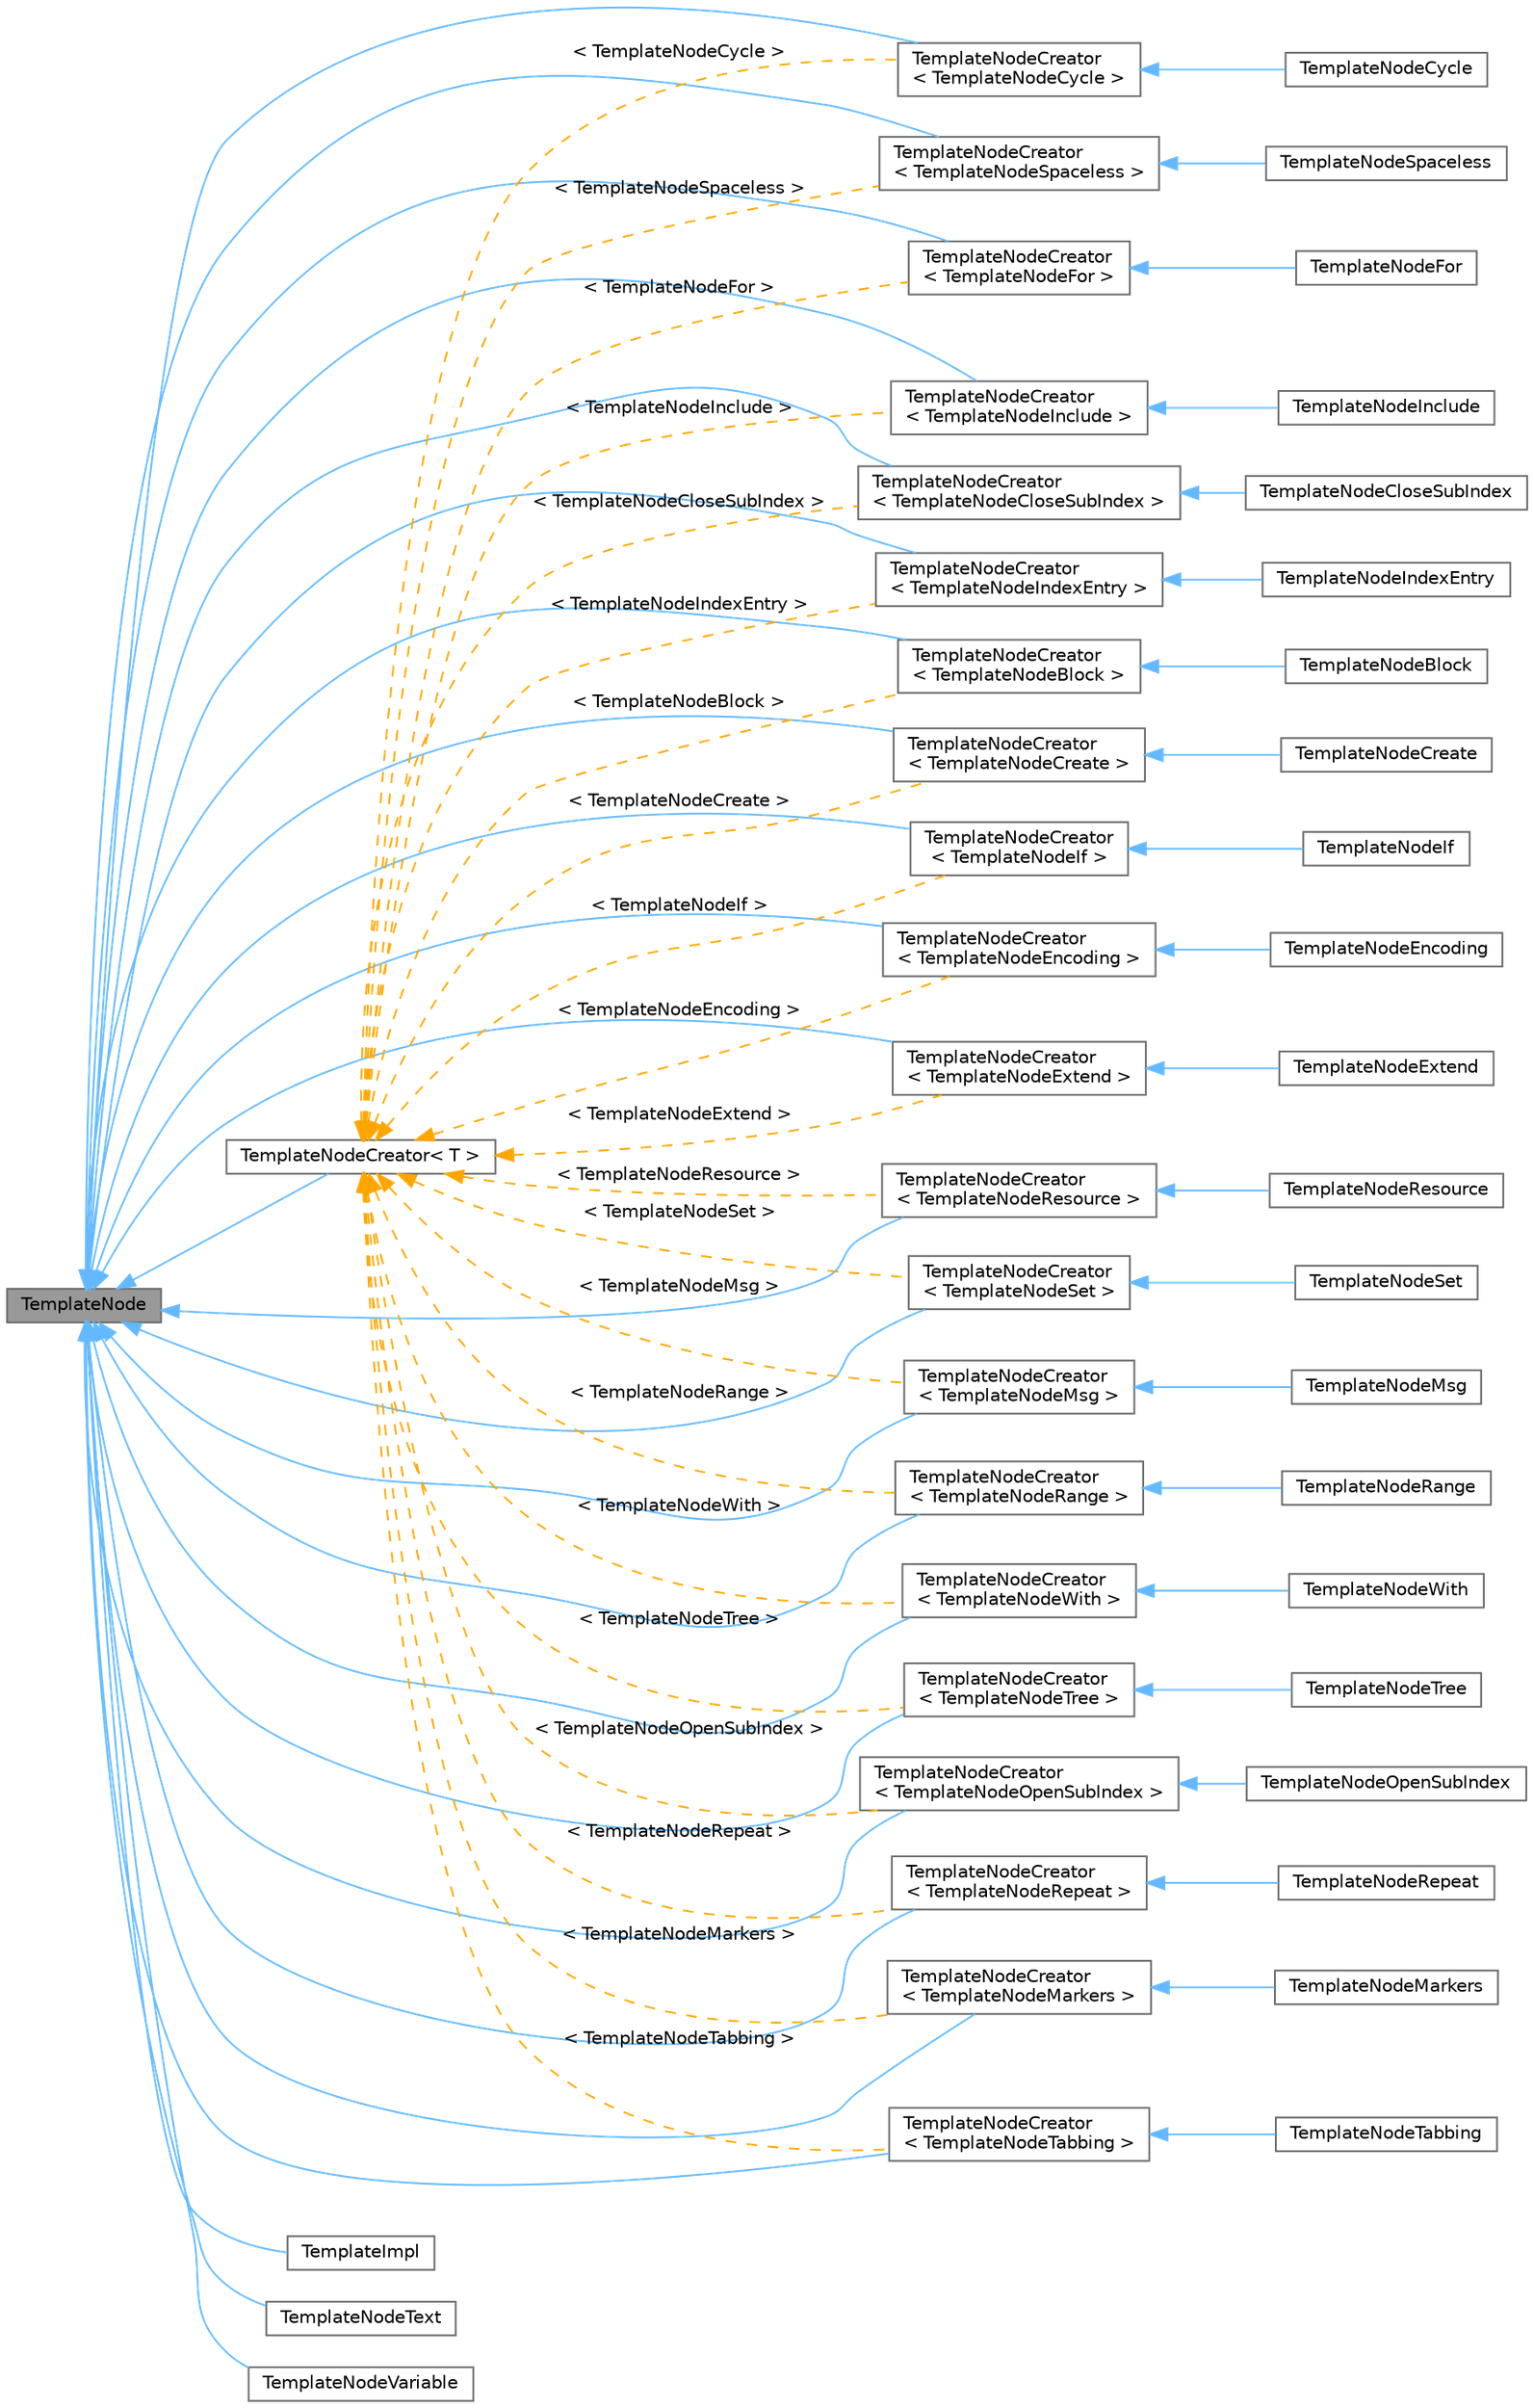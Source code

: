 digraph "TemplateNode"
{
 // INTERACTIVE_SVG=YES
 // LATEX_PDF_SIZE
  bgcolor="transparent";
  edge [fontname=Helvetica,fontsize=10,labelfontname=Helvetica,labelfontsize=10];
  node [fontname=Helvetica,fontsize=10,shape=box,height=0.2,width=0.4];
  rankdir="LR";
  Node1 [label="TemplateNode",height=0.2,width=0.4,color="gray40", fillcolor="grey60", style="filled", fontcolor="black",tooltip="Base class of all nodes in a template's AST."];
  Node1 -> Node2 [dir="back",color="steelblue1",style="solid"];
  Node2 [label="TemplateNodeCreator\l\< TemplateNodeBlock \>",height=0.2,width=0.4,color="gray40", fillcolor="white", style="filled",URL="$d8/d78/class_template_node_creator.html",tooltip=" "];
  Node2 -> Node3 [dir="back",color="steelblue1",style="solid"];
  Node3 [label="TemplateNodeBlock",height=0.2,width=0.4,color="gray40", fillcolor="white", style="filled",URL="$d2/de0/class_template_node_block.html",tooltip="Class representing a 'block' tag in a template."];
  Node1 -> Node4 [dir="back",color="steelblue1",style="solid"];
  Node4 [label="TemplateNodeCreator\l\< TemplateNodeCloseSubIndex \>",height=0.2,width=0.4,color="gray40", fillcolor="white", style="filled",URL="$d8/d78/class_template_node_creator.html",tooltip=" "];
  Node4 -> Node5 [dir="back",color="steelblue1",style="solid"];
  Node5 [label="TemplateNodeCloseSubIndex",height=0.2,width=0.4,color="gray40", fillcolor="white", style="filled",URL="$dd/dff/class_template_node_close_sub_index.html",tooltip="Class representing an 'closesubindex' tag in a template."];
  Node1 -> Node6 [dir="back",color="steelblue1",style="solid"];
  Node6 [label="TemplateNodeCreator\l\< TemplateNodeCreate \>",height=0.2,width=0.4,color="gray40", fillcolor="white", style="filled",URL="$d8/d78/class_template_node_creator.html",tooltip=" "];
  Node6 -> Node7 [dir="back",color="steelblue1",style="solid"];
  Node7 [label="TemplateNodeCreate",height=0.2,width=0.4,color="gray40", fillcolor="white", style="filled",URL="$d5/dcd/class_template_node_create.html",tooltip="Class representing an 'create' tag in a template."];
  Node1 -> Node8 [dir="back",color="steelblue1",style="solid"];
  Node8 [label="TemplateNodeCreator\l\< TemplateNodeCycle \>",height=0.2,width=0.4,color="gray40", fillcolor="white", style="filled",URL="$d8/d78/class_template_node_creator.html",tooltip=" "];
  Node8 -> Node9 [dir="back",color="steelblue1",style="solid"];
  Node9 [label="TemplateNodeCycle",height=0.2,width=0.4,color="gray40", fillcolor="white", style="filled",URL="$d3/d37/class_template_node_cycle.html",tooltip="Class representing an 'cycle' tag in a template."];
  Node1 -> Node10 [dir="back",color="steelblue1",style="solid"];
  Node10 [label="TemplateNodeCreator\l\< TemplateNodeEncoding \>",height=0.2,width=0.4,color="gray40", fillcolor="white", style="filled",URL="$d8/d78/class_template_node_creator.html",tooltip=" "];
  Node10 -> Node11 [dir="back",color="steelblue1",style="solid"];
  Node11 [label="TemplateNodeEncoding",height=0.2,width=0.4,color="gray40", fillcolor="white", style="filled",URL="$d3/d38/class_template_node_encoding.html",tooltip="Class representing the 'encoding' tag in a template."];
  Node1 -> Node12 [dir="back",color="steelblue1",style="solid"];
  Node12 [label="TemplateNodeCreator\l\< TemplateNodeExtend \>",height=0.2,width=0.4,color="gray40", fillcolor="white", style="filled",URL="$d8/d78/class_template_node_creator.html",tooltip=" "];
  Node12 -> Node13 [dir="back",color="steelblue1",style="solid"];
  Node13 [label="TemplateNodeExtend",height=0.2,width=0.4,color="gray40", fillcolor="white", style="filled",URL="$d0/d21/class_template_node_extend.html",tooltip="Class representing a 'extend' tag in a template."];
  Node1 -> Node14 [dir="back",color="steelblue1",style="solid"];
  Node14 [label="TemplateNodeCreator\l\< TemplateNodeFor \>",height=0.2,width=0.4,color="gray40", fillcolor="white", style="filled",URL="$d8/d78/class_template_node_creator.html",tooltip=" "];
  Node14 -> Node15 [dir="back",color="steelblue1",style="solid"];
  Node15 [label="TemplateNodeFor",height=0.2,width=0.4,color="gray40", fillcolor="white", style="filled",URL="$d5/da1/class_template_node_for.html",tooltip="Class representing a 'for' tag in a template."];
  Node1 -> Node16 [dir="back",color="steelblue1",style="solid"];
  Node16 [label="TemplateNodeCreator\l\< TemplateNodeIf \>",height=0.2,width=0.4,color="gray40", fillcolor="white", style="filled",URL="$d8/d78/class_template_node_creator.html",tooltip=" "];
  Node16 -> Node17 [dir="back",color="steelblue1",style="solid"];
  Node17 [label="TemplateNodeIf",height=0.2,width=0.4,color="gray40", fillcolor="white", style="filled",URL="$d8/d38/class_template_node_if.html",tooltip="Class representing an 'if' tag in a template."];
  Node1 -> Node18 [dir="back",color="steelblue1",style="solid"];
  Node18 [label="TemplateNodeCreator\l\< TemplateNodeInclude \>",height=0.2,width=0.4,color="gray40", fillcolor="white", style="filled",URL="$d8/d78/class_template_node_creator.html",tooltip=" "];
  Node18 -> Node19 [dir="back",color="steelblue1",style="solid"];
  Node19 [label="TemplateNodeInclude",height=0.2,width=0.4,color="gray40", fillcolor="white", style="filled",URL="$da/d4b/class_template_node_include.html",tooltip="Class representing an 'include' tag in a template."];
  Node1 -> Node20 [dir="back",color="steelblue1",style="solid"];
  Node20 [label="TemplateNodeCreator\l\< TemplateNodeIndexEntry \>",height=0.2,width=0.4,color="gray40", fillcolor="white", style="filled",URL="$d8/d78/class_template_node_creator.html",tooltip=" "];
  Node20 -> Node21 [dir="back",color="steelblue1",style="solid"];
  Node21 [label="TemplateNodeIndexEntry",height=0.2,width=0.4,color="gray40", fillcolor="white", style="filled",URL="$da/ddd/class_template_node_index_entry.html",tooltip="Class representing an 'indexentry' tag in a template."];
  Node1 -> Node22 [dir="back",color="steelblue1",style="solid"];
  Node22 [label="TemplateNodeCreator\l\< TemplateNodeMarkers \>",height=0.2,width=0.4,color="gray40", fillcolor="white", style="filled",URL="$d8/d78/class_template_node_creator.html",tooltip=" "];
  Node22 -> Node23 [dir="back",color="steelblue1",style="solid"];
  Node23 [label="TemplateNodeMarkers",height=0.2,width=0.4,color="gray40", fillcolor="white", style="filled",URL="$d9/d8f/class_template_node_markers.html",tooltip="Class representing an 'markers' tag in a template."];
  Node1 -> Node24 [dir="back",color="steelblue1",style="solid"];
  Node24 [label="TemplateNodeCreator\l\< TemplateNodeMsg \>",height=0.2,width=0.4,color="gray40", fillcolor="white", style="filled",URL="$d8/d78/class_template_node_creator.html",tooltip=" "];
  Node24 -> Node25 [dir="back",color="steelblue1",style="solid"];
  Node25 [label="TemplateNodeMsg",height=0.2,width=0.4,color="gray40", fillcolor="white", style="filled",URL="$d4/d50/class_template_node_msg.html",tooltip="Class representing an 'markers' tag in a template."];
  Node1 -> Node26 [dir="back",color="steelblue1",style="solid"];
  Node26 [label="TemplateNodeCreator\l\< TemplateNodeOpenSubIndex \>",height=0.2,width=0.4,color="gray40", fillcolor="white", style="filled",URL="$d8/d78/class_template_node_creator.html",tooltip=" "];
  Node26 -> Node27 [dir="back",color="steelblue1",style="solid"];
  Node27 [label="TemplateNodeOpenSubIndex",height=0.2,width=0.4,color="gray40", fillcolor="white", style="filled",URL="$d6/d20/class_template_node_open_sub_index.html",tooltip="Class representing an 'opensubindex' tag in a template."];
  Node1 -> Node28 [dir="back",color="steelblue1",style="solid"];
  Node28 [label="TemplateNodeCreator\l\< TemplateNodeRange \>",height=0.2,width=0.4,color="gray40", fillcolor="white", style="filled",URL="$d8/d78/class_template_node_creator.html",tooltip=" "];
  Node28 -> Node29 [dir="back",color="steelblue1",style="solid"];
  Node29 [label="TemplateNodeRange",height=0.2,width=0.4,color="gray40", fillcolor="white", style="filled",URL="$d6/d83/class_template_node_range.html",tooltip="Class representing a 'range' tag in a template."];
  Node1 -> Node30 [dir="back",color="steelblue1",style="solid"];
  Node30 [label="TemplateNodeCreator\l\< TemplateNodeRepeat \>",height=0.2,width=0.4,color="gray40", fillcolor="white", style="filled",URL="$d8/d78/class_template_node_creator.html",tooltip=" "];
  Node30 -> Node31 [dir="back",color="steelblue1",style="solid"];
  Node31 [label="TemplateNodeRepeat",height=0.2,width=0.4,color="gray40", fillcolor="white", style="filled",URL="$db/d54/class_template_node_repeat.html",tooltip="Class representing a 'for' tag in a template."];
  Node1 -> Node32 [dir="back",color="steelblue1",style="solid"];
  Node32 [label="TemplateNodeCreator\l\< TemplateNodeResource \>",height=0.2,width=0.4,color="gray40", fillcolor="white", style="filled",URL="$d8/d78/class_template_node_creator.html",tooltip=" "];
  Node32 -> Node33 [dir="back",color="steelblue1",style="solid"];
  Node33 [label="TemplateNodeResource",height=0.2,width=0.4,color="gray40", fillcolor="white", style="filled",URL="$d8/d57/class_template_node_resource.html",tooltip="Class representing an 'markers' tag in a template."];
  Node1 -> Node34 [dir="back",color="steelblue1",style="solid"];
  Node34 [label="TemplateNodeCreator\l\< TemplateNodeSet \>",height=0.2,width=0.4,color="gray40", fillcolor="white", style="filled",URL="$d8/d78/class_template_node_creator.html",tooltip=" "];
  Node34 -> Node35 [dir="back",color="steelblue1",style="solid"];
  Node35 [label="TemplateNodeSet",height=0.2,width=0.4,color="gray40", fillcolor="white", style="filled",URL="$d3/d86/class_template_node_set.html",tooltip="Class representing an 'set' tag in a template."];
  Node1 -> Node36 [dir="back",color="steelblue1",style="solid"];
  Node36 [label="TemplateNodeCreator\l\< TemplateNodeSpaceless \>",height=0.2,width=0.4,color="gray40", fillcolor="white", style="filled",URL="$d8/d78/class_template_node_creator.html",tooltip=" "];
  Node36 -> Node37 [dir="back",color="steelblue1",style="solid"];
  Node37 [label="TemplateNodeSpaceless",height=0.2,width=0.4,color="gray40", fillcolor="white", style="filled",URL="$df/dc6/class_template_node_spaceless.html",tooltip="Class representing an 'spaceless' tag in a template."];
  Node1 -> Node38 [dir="back",color="steelblue1",style="solid"];
  Node38 [label="TemplateNodeCreator\l\< TemplateNodeTabbing \>",height=0.2,width=0.4,color="gray40", fillcolor="white", style="filled",URL="$d8/d78/class_template_node_creator.html",tooltip=" "];
  Node38 -> Node39 [dir="back",color="steelblue1",style="solid"];
  Node39 [label="TemplateNodeTabbing",height=0.2,width=0.4,color="gray40", fillcolor="white", style="filled",URL="$da/da1/class_template_node_tabbing.html",tooltip="Class representing an 'tabbing' tag in a template."];
  Node1 -> Node40 [dir="back",color="steelblue1",style="solid"];
  Node40 [label="TemplateNodeCreator\l\< TemplateNodeTree \>",height=0.2,width=0.4,color="gray40", fillcolor="white", style="filled",URL="$d8/d78/class_template_node_creator.html",tooltip=" "];
  Node40 -> Node41 [dir="back",color="steelblue1",style="solid"];
  Node41 [label="TemplateNodeTree",height=0.2,width=0.4,color="gray40", fillcolor="white", style="filled",URL="$d8/d31/class_template_node_tree.html",tooltip="Class representing an 'tree' tag in a template."];
  Node1 -> Node42 [dir="back",color="steelblue1",style="solid"];
  Node42 [label="TemplateNodeCreator\l\< TemplateNodeWith \>",height=0.2,width=0.4,color="gray40", fillcolor="white", style="filled",URL="$d8/d78/class_template_node_creator.html",tooltip=" "];
  Node42 -> Node43 [dir="back",color="steelblue1",style="solid"];
  Node43 [label="TemplateNodeWith",height=0.2,width=0.4,color="gray40", fillcolor="white", style="filled",URL="$d6/df7/class_template_node_with.html",tooltip="Class representing an 'with' tag in a template."];
  Node1 -> Node44 [dir="back",color="steelblue1",style="solid"];
  Node44 [label="TemplateImpl",height=0.2,width=0.4,color="gray40", fillcolor="white", style="filled",URL="$d6/d07/class_template_impl.html",tooltip="Internal class representing the implementation of a template."];
  Node1 -> Node45 [dir="back",color="steelblue1",style="solid"];
  Node45 [label="TemplateNodeCreator\< T \>",height=0.2,width=0.4,color="gray40", fillcolor="white", style="filled",URL="$d8/d78/class_template_node_creator.html",tooltip="Helper class for creating template AST tag nodes and returning the template for a given node."];
  Node45 -> Node2 [dir="back",color="orange",style="dashed",label=" \< TemplateNodeBlock \>" ];
  Node45 -> Node4 [dir="back",color="orange",style="dashed",label=" \< TemplateNodeCloseSubIndex \>" ];
  Node45 -> Node6 [dir="back",color="orange",style="dashed",label=" \< TemplateNodeCreate \>" ];
  Node45 -> Node8 [dir="back",color="orange",style="dashed",label=" \< TemplateNodeCycle \>" ];
  Node45 -> Node10 [dir="back",color="orange",style="dashed",label=" \< TemplateNodeEncoding \>" ];
  Node45 -> Node12 [dir="back",color="orange",style="dashed",label=" \< TemplateNodeExtend \>" ];
  Node45 -> Node14 [dir="back",color="orange",style="dashed",label=" \< TemplateNodeFor \>" ];
  Node45 -> Node16 [dir="back",color="orange",style="dashed",label=" \< TemplateNodeIf \>" ];
  Node45 -> Node18 [dir="back",color="orange",style="dashed",label=" \< TemplateNodeInclude \>" ];
  Node45 -> Node20 [dir="back",color="orange",style="dashed",label=" \< TemplateNodeIndexEntry \>" ];
  Node45 -> Node22 [dir="back",color="orange",style="dashed",label=" \< TemplateNodeMarkers \>" ];
  Node45 -> Node24 [dir="back",color="orange",style="dashed",label=" \< TemplateNodeMsg \>" ];
  Node45 -> Node26 [dir="back",color="orange",style="dashed",label=" \< TemplateNodeOpenSubIndex \>" ];
  Node45 -> Node28 [dir="back",color="orange",style="dashed",label=" \< TemplateNodeRange \>" ];
  Node45 -> Node30 [dir="back",color="orange",style="dashed",label=" \< TemplateNodeRepeat \>" ];
  Node45 -> Node32 [dir="back",color="orange",style="dashed",label=" \< TemplateNodeResource \>" ];
  Node45 -> Node34 [dir="back",color="orange",style="dashed",label=" \< TemplateNodeSet \>" ];
  Node45 -> Node36 [dir="back",color="orange",style="dashed",label=" \< TemplateNodeSpaceless \>" ];
  Node45 -> Node38 [dir="back",color="orange",style="dashed",label=" \< TemplateNodeTabbing \>" ];
  Node45 -> Node40 [dir="back",color="orange",style="dashed",label=" \< TemplateNodeTree \>" ];
  Node45 -> Node42 [dir="back",color="orange",style="dashed",label=" \< TemplateNodeWith \>" ];
  Node1 -> Node46 [dir="back",color="steelblue1",style="solid"];
  Node46 [label="TemplateNodeText",height=0.2,width=0.4,color="gray40", fillcolor="white", style="filled",URL="$d9/daf/class_template_node_text.html",tooltip="Class representing a piece of plain text in a template."];
  Node1 -> Node47 [dir="back",color="steelblue1",style="solid"];
  Node47 [label="TemplateNodeVariable",height=0.2,width=0.4,color="gray40", fillcolor="white", style="filled",URL="$d9/d06/class_template_node_variable.html",tooltip="Class representing a variable in a template."];
}
